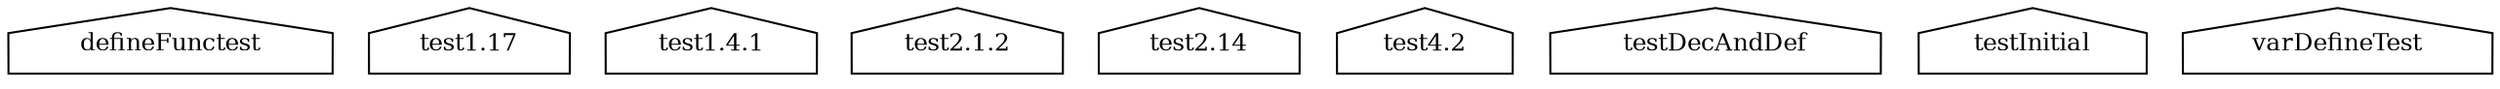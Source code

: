 digraph GG {
node [
  fontsize = "12"
];
    "node0" [ label="defineFunctest" shape="house"];
    "node1" [ label="test1.17" shape="house"];
    "node2" [ label="test1.4.1" shape="house"];
    "node3" [ label="test2.1.2" shape="house"];
    "node4" [ label="test2.14" shape="house"];
    "node5" [ label="test4.2" shape="house"];
    "node6" [ label="testDecAndDef" shape="house"];
    "node7" [ label="testInitial" shape="house"];
    "node8" [ label="varDefineTest" shape="house"];
}
